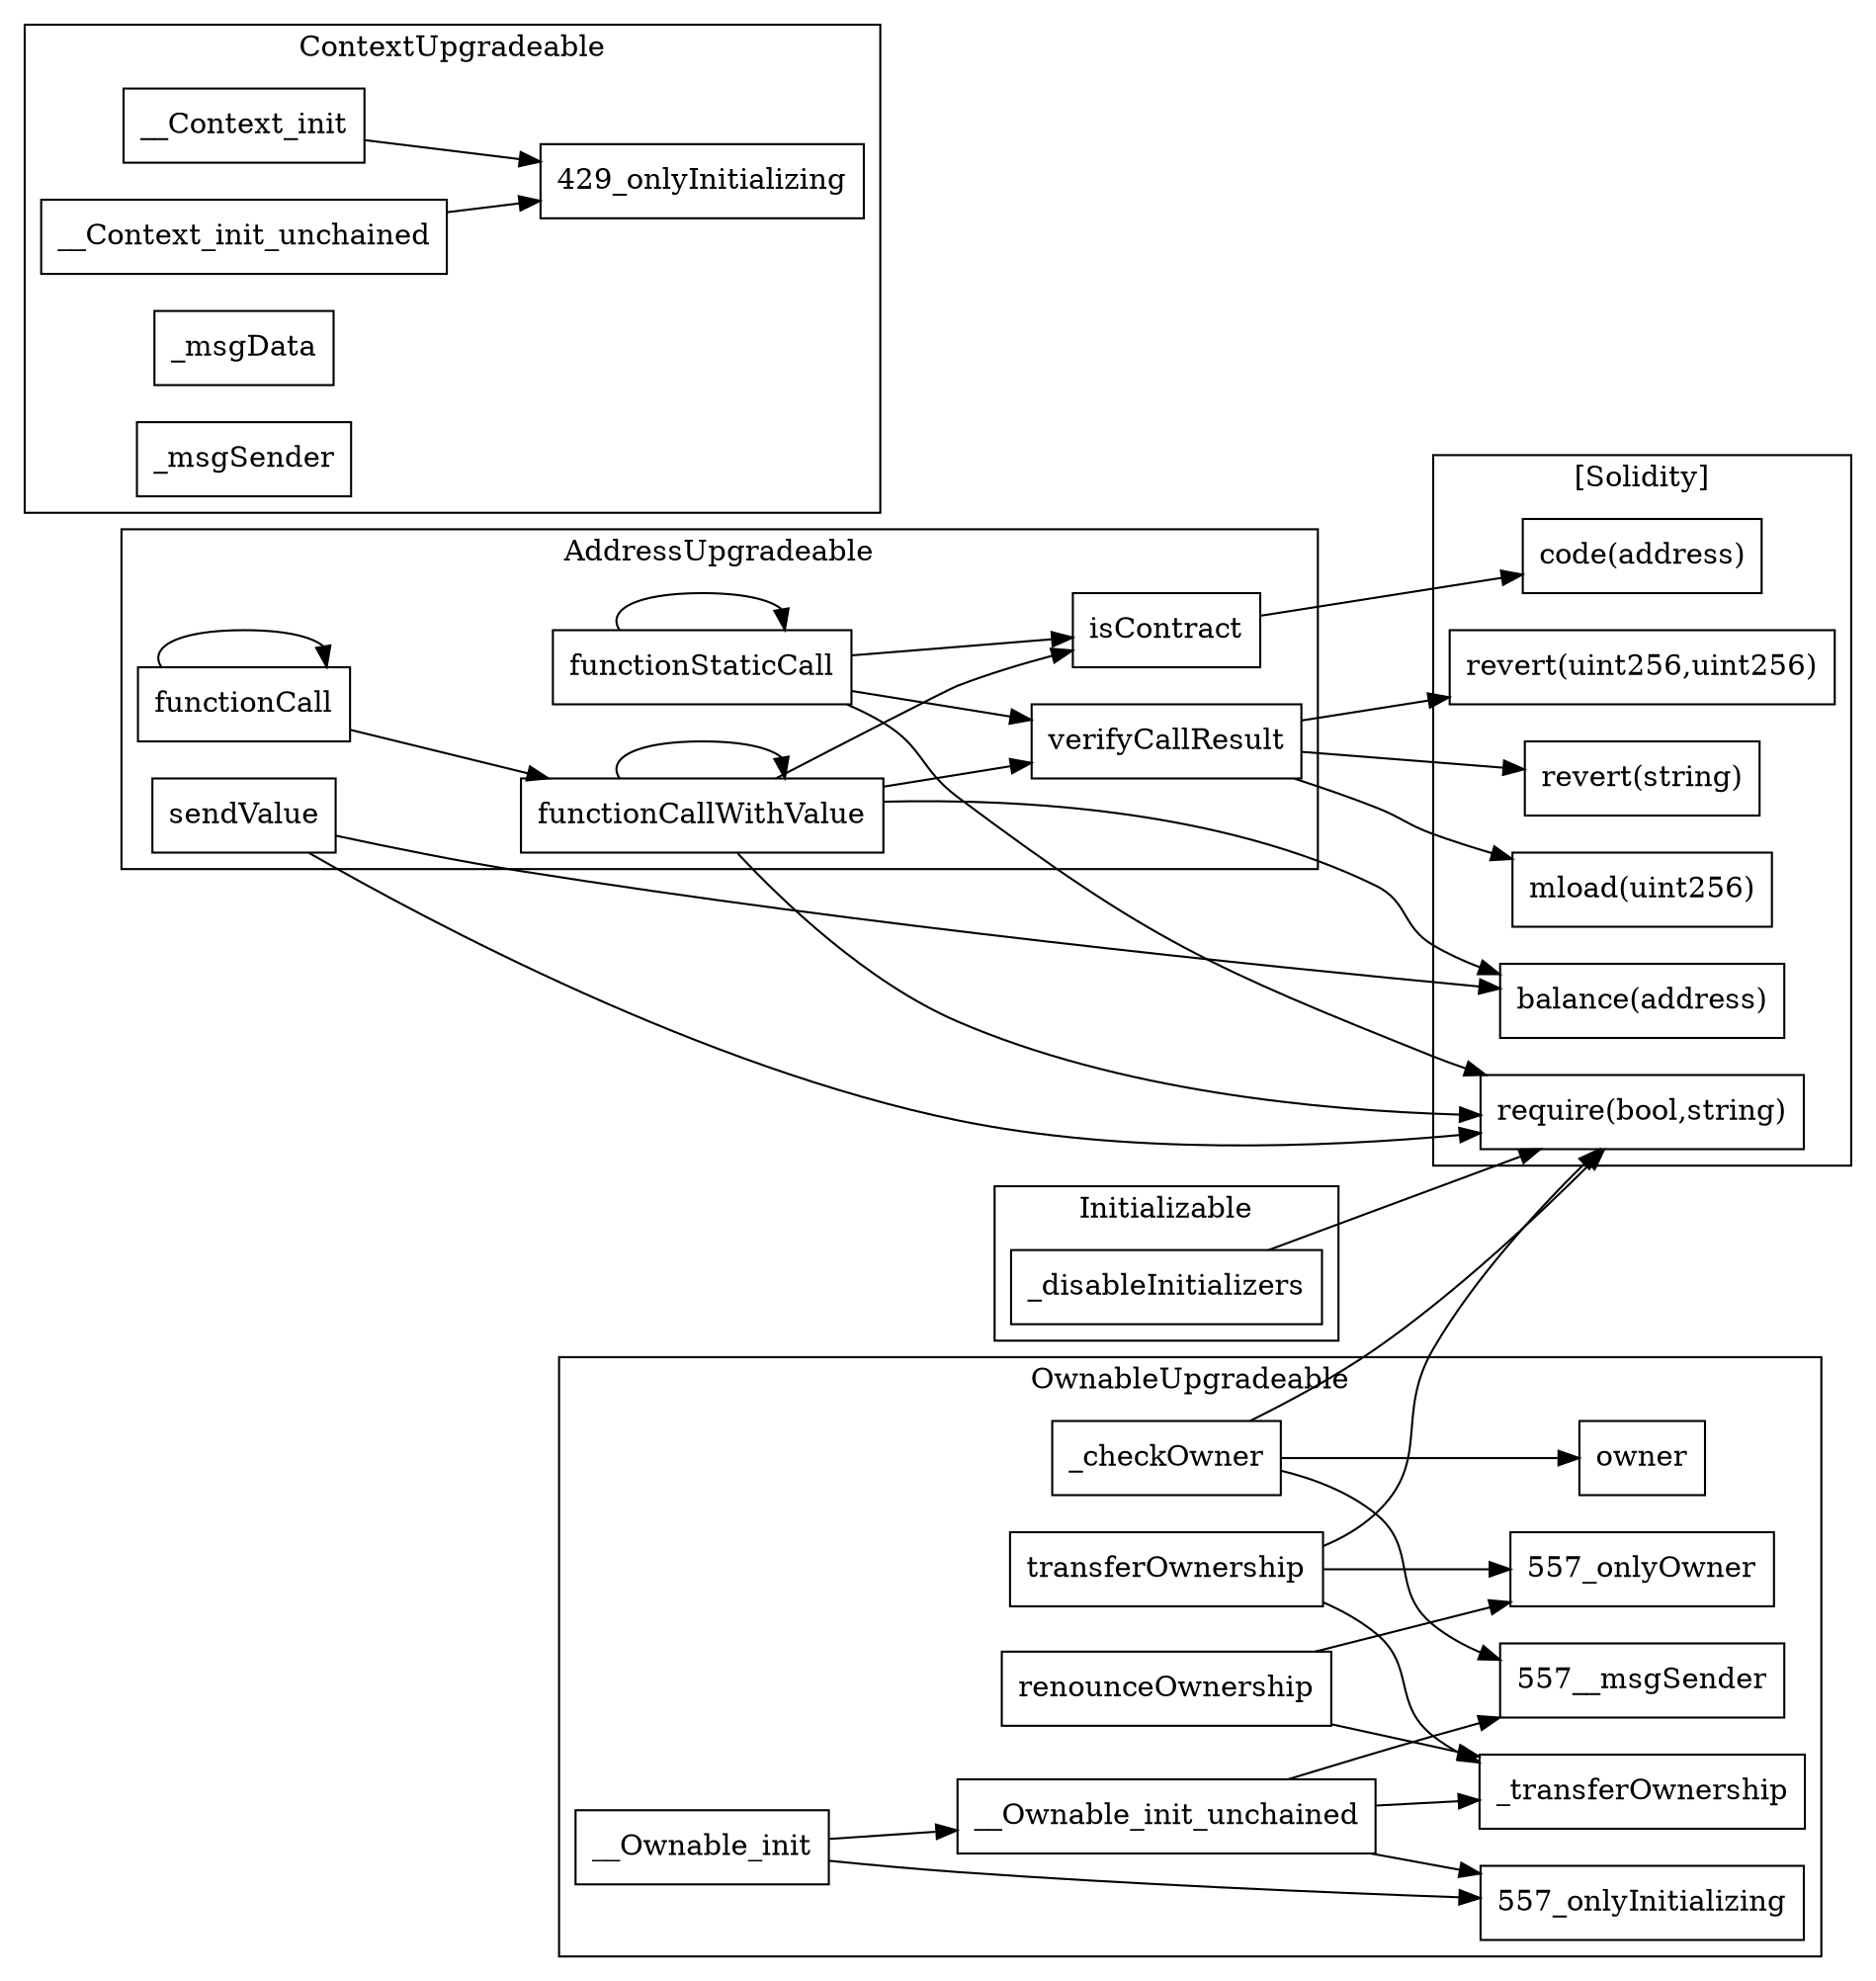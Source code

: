 strict digraph {
rankdir="LR"
node [shape=box]
subgraph cluster_242_AddressUpgradeable {
label = "AddressUpgradeable"
"242_functionCallWithValue" [label="functionCallWithValue"]
"242_sendValue" [label="sendValue"]
"242_verifyCallResult" [label="verifyCallResult"]
"242_isContract" [label="isContract"]
"242_functionStaticCall" [label="functionStaticCall"]
"242_functionCall" [label="functionCall"]
"242_functionCall" -> "242_functionCallWithValue"
"242_functionCallWithValue" -> "242_functionCallWithValue"
"242_functionStaticCall" -> "242_isContract"
"242_functionCallWithValue" -> "242_isContract"
"242_functionCallWithValue" -> "242_verifyCallResult"
"242_functionCall" -> "242_functionCall"
"242_functionStaticCall" -> "242_verifyCallResult"
"242_functionStaticCall" -> "242_functionStaticCall"
}subgraph cluster_557_OwnableUpgradeable {
label = "OwnableUpgradeable"
"557__checkOwner" [label="_checkOwner"]
"557_transferOwnership" [label="transferOwnership"]
"557___Ownable_init_unchained" [label="__Ownable_init_unchained"]
"557_owner" [label="owner"]
"557__transferOwnership" [label="_transferOwnership"]
"557_renounceOwnership" [label="renounceOwnership"]
"557___Ownable_init" [label="__Ownable_init"]
"557_transferOwnership" -> "557_onlyOwner"
"557_renounceOwnership" -> "557_onlyOwner"
"557___Ownable_init" -> "557___Ownable_init_unchained"
"557___Ownable_init_unchained" -> "557__transferOwnership"
"557__checkOwner" -> "557_owner"
"557___Ownable_init_unchained" -> "557__msgSender"
"557_transferOwnership" -> "557__transferOwnership"
"557___Ownable_init_unchained" -> "557_onlyInitializing"
"557___Ownable_init" -> "557_onlyInitializing"
"557__checkOwner" -> "557__msgSender"
"557_renounceOwnership" -> "557__transferOwnership"
}subgraph cluster_429_ContextUpgradeable {
label = "ContextUpgradeable"
"429___Context_init" [label="__Context_init"]
"429___Context_init_unchained" [label="__Context_init_unchained"]
"429__msgData" [label="_msgData"]
"429__msgSender" [label="_msgSender"]
"429___Context_init_unchained" -> "429_onlyInitializing"
"429___Context_init" -> "429_onlyInitializing"
}subgraph cluster_390_Initializable {
label = "Initializable"
"390__disableInitializers" [label="_disableInitializers"]
}subgraph cluster_solidity {
label = "[Solidity]"
"mload(uint256)" 
"code(address)" 
"revert(string)" 
"balance(address)" 
"revert(uint256,uint256)" 
"require(bool,string)" 
"242_functionCallWithValue" -> "balance(address)"
"242_functionCallWithValue" -> "require(bool,string)"
"557__checkOwner" -> "require(bool,string)"
"242_verifyCallResult" -> "revert(string)"
"242_sendValue" -> "require(bool,string)"
"242_verifyCallResult" -> "revert(uint256,uint256)"
"242_isContract" -> "code(address)"
"242_functionStaticCall" -> "require(bool,string)"
"242_verifyCallResult" -> "mload(uint256)"
"242_sendValue" -> "balance(address)"
"390__disableInitializers" -> "require(bool,string)"
"557_transferOwnership" -> "require(bool,string)"
}
}